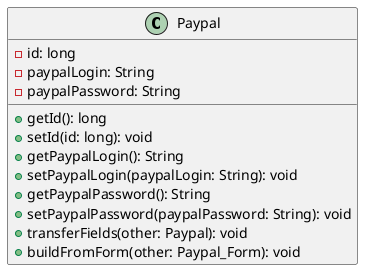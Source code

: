 @startuml
class Paypal [[java:edu.sru.cpsc.webshopping.domain.billing.Paypal]] {
	-id: long
	-paypalLogin: String
	-paypalPassword: String
	+getId(): long
	+setId(id: long): void
	+getPaypalLogin(): String
	+setPaypalLogin(paypalLogin: String): void
	+getPaypalPassword(): String
	+setPaypalPassword(paypalPassword: String): void
	+transferFields(other: Paypal): void
	+buildFromForm(other: Paypal_Form): void
}
@enduml